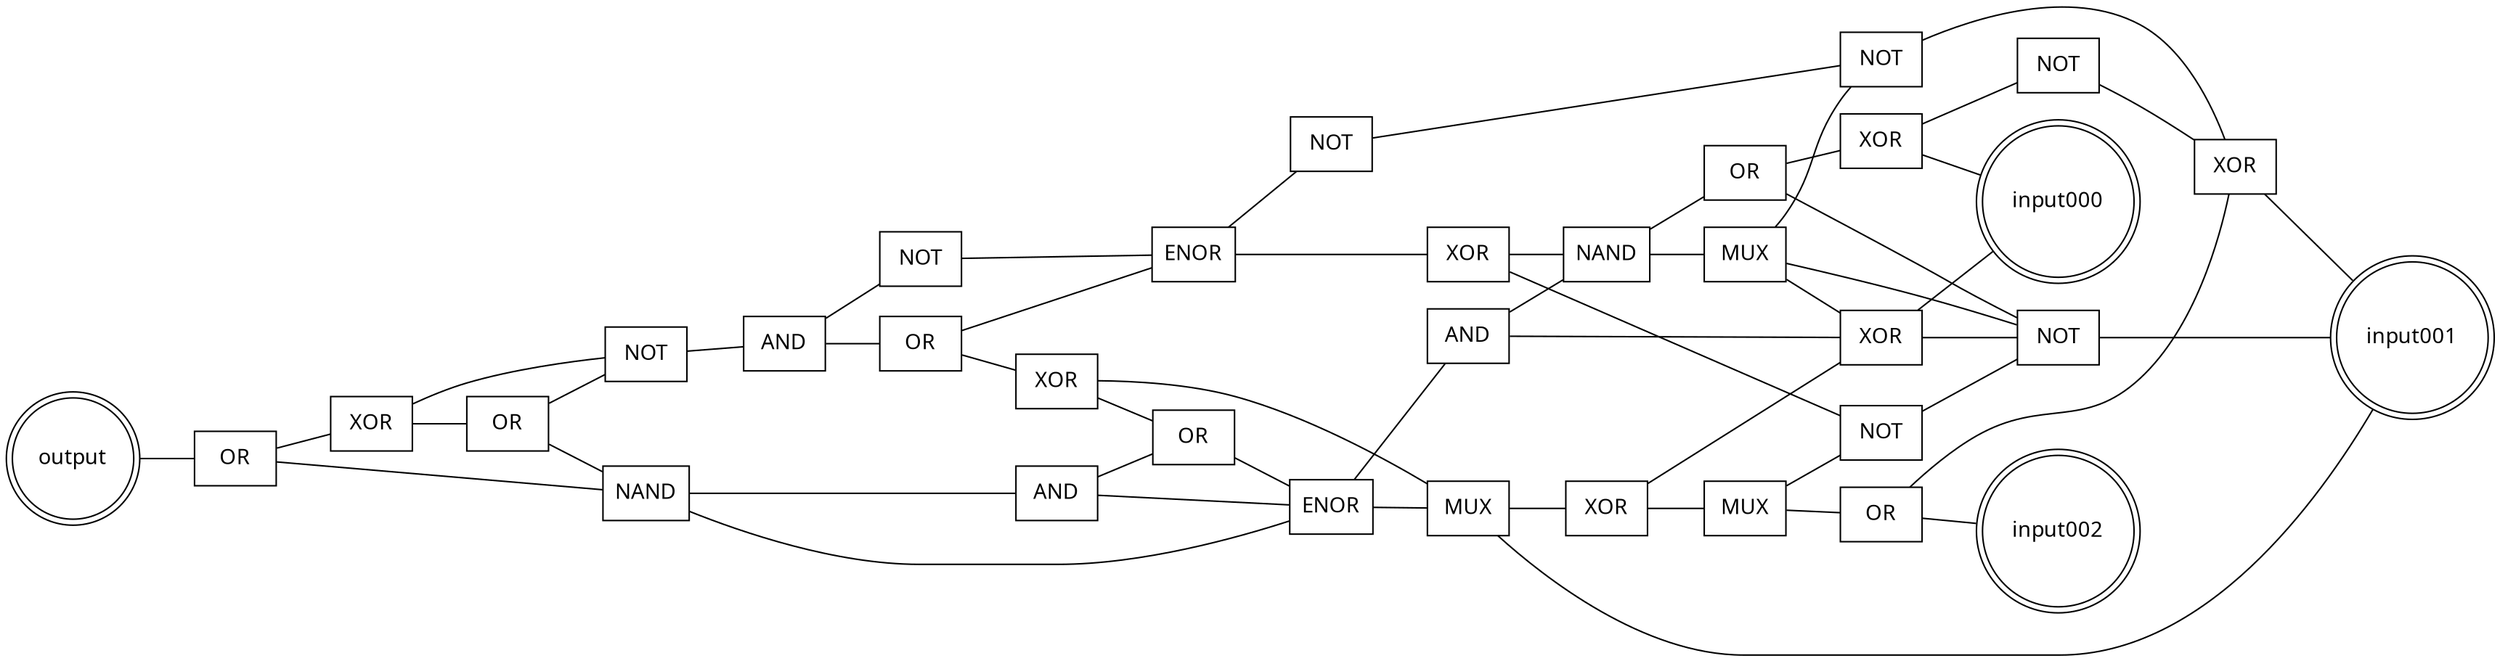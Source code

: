 graph cgp {
rankdir=LR;
output [shape = doublecircle, fontname="junkyard"];
node001 [shape = box, label="XOR", fontname="junkyard"];
node002 [shape = box, label="OR", fontname="junkyard"];
node003 [shape = box, label="NOT", fontname="junkyard"];
node004 [shape = box, label="NOT", fontname="junkyard"];
node008 [shape = box, label="NOT", fontname="junkyard"];
node009 [shape = box, label="XOR", fontname="junkyard"];
node010 [shape = box, label="NOT", fontname="junkyard"];
node011 [shape = box, label="XOR", fontname="junkyard"];
node013 [shape = box, label="MUX", fontname="junkyard"];
node014 [shape = box, label="MUX", fontname="junkyard"];
node015 [shape = box, label="XOR", fontname="junkyard"];
node016 [shape = box, label="OR", fontname="junkyard"];
node017 [shape = box, label="NOT", fontname="junkyard"];
node018 [shape = box, label="MUX", fontname="junkyard"];
node019 [shape = box, label="NAND", fontname="junkyard"];
node020 [shape = box, label="XOR", fontname="junkyard"];
node021 [shape = box, label="AND", fontname="junkyard"];
node023 [shape = box, label="ENOR", fontname="junkyard"];
node026 [shape = box, label="NOT", fontname="junkyard"];
node027 [shape = box, label="ENOR", fontname="junkyard"];
node029 [shape = box, label="OR", fontname="junkyard"];
node034 [shape = box, label="AND", fontname="junkyard"];
node036 [shape = box, label="XOR", fontname="junkyard"];
node038 [shape = box, label="OR", fontname="junkyard"];
node039 [shape = box, label="AND", fontname="junkyard"];
node040 [shape = box, label="NAND", fontname="junkyard"];
node041 [shape = box, label="NOT", fontname="junkyard"];
node042 [shape = box, label="OR", fontname="junkyard"];
node043 [shape = box, label="XOR", fontname="junkyard"];
node049 [shape = box, label="OR", fontname="junkyard"];
output -- node049
node001 -- {input001, input001}
node002 -- {input002, node001}
node003 -- {node001}
node004 -- {node001}
node008 -- {input001}
node009 -- {input000, node004}
node010 -- {node008}
node011 -- {node008, input000}
node013 -- {node010, node002, node010}
node014 -- {node003, node008, node011}
node015 -- {node013, node011}
node016 -- {node009, node008}
node017 -- {node003}
node018 -- {node015, node015, input001}
node019 -- {node016, node014}
node020 -- {node010, node019}
node021 -- {node019, node011}
node023 -- {node017, node020}
node026 -- {node023}
node027 -- {node018, node021}
node029 -- {node027, node027}
node034 -- {node029, node027}
node036 -- {node029, node018}
node038 -- {node023, node036}
node039 -- {node026, node038}
node040 -- {node034, node027}
node041 -- {node039}
node042 -- {node040, node041}
node043 -- {node041, node042}
node049 -- {node040, node043}
input001 [shape = doublecircle, fontname="junkyard"];
input002 [shape = doublecircle, fontname="junkyard"];
input000 [shape = doublecircle, fontname="junkyard"];
}
